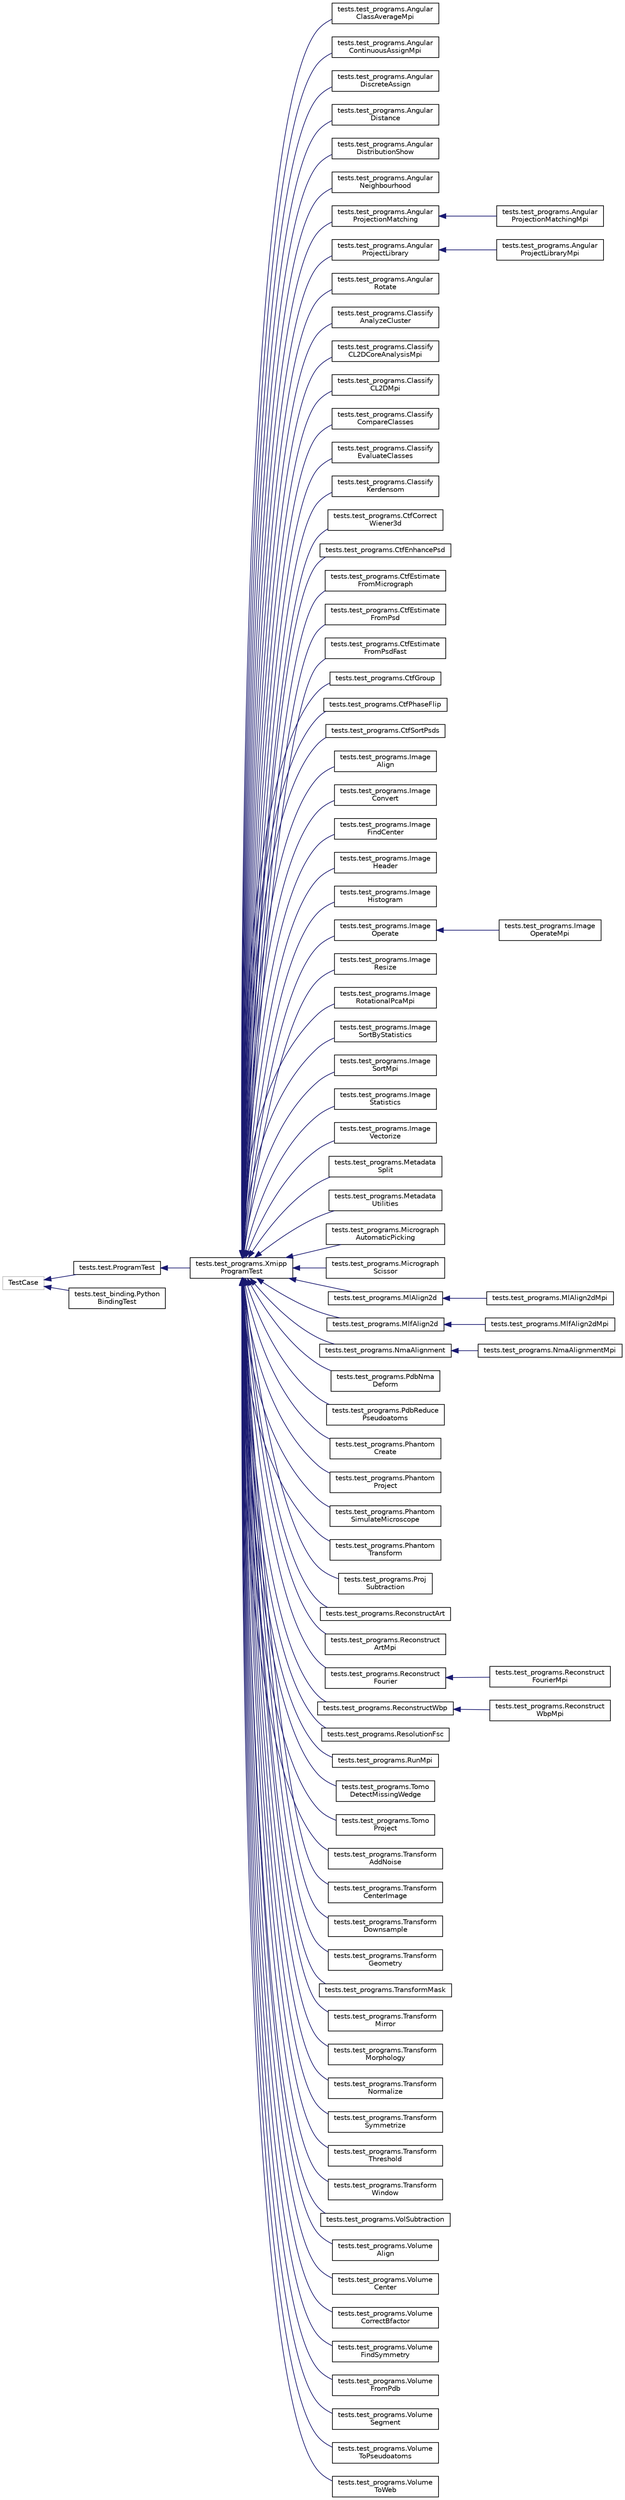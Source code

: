 digraph "Graphical Class Hierarchy"
{
  edge [fontname="Helvetica",fontsize="10",labelfontname="Helvetica",labelfontsize="10"];
  node [fontname="Helvetica",fontsize="10",shape=record];
  rankdir="LR";
  Node87 [label="TestCase",height=0.2,width=0.4,color="grey75", fillcolor="white", style="filled"];
  Node87 -> Node0 [dir="back",color="midnightblue",fontsize="10",style="solid",fontname="Helvetica"];
  Node0 [label="tests.test.ProgramTest",height=0.2,width=0.4,color="black", fillcolor="white", style="filled",URL="$classtests_1_1test_1_1ProgramTest.html"];
  Node0 -> Node1 [dir="back",color="midnightblue",fontsize="10",style="solid",fontname="Helvetica"];
  Node1 [label="tests.test_programs.Xmipp\lProgramTest",height=0.2,width=0.4,color="black", fillcolor="white", style="filled",URL="$classtests_1_1test__programs_1_1XmippProgramTest.html"];
  Node1 -> Node2 [dir="back",color="midnightblue",fontsize="10",style="solid",fontname="Helvetica"];
  Node2 [label="tests.test_programs.Angular\lClassAverageMpi",height=0.2,width=0.4,color="black", fillcolor="white", style="filled",URL="$classtests_1_1test__programs_1_1AngularClassAverageMpi.html"];
  Node1 -> Node3 [dir="back",color="midnightblue",fontsize="10",style="solid",fontname="Helvetica"];
  Node3 [label="tests.test_programs.Angular\lContinuousAssignMpi",height=0.2,width=0.4,color="black", fillcolor="white", style="filled",URL="$classtests_1_1test__programs_1_1AngularContinuousAssignMpi.html"];
  Node1 -> Node4 [dir="back",color="midnightblue",fontsize="10",style="solid",fontname="Helvetica"];
  Node4 [label="tests.test_programs.Angular\lDiscreteAssign",height=0.2,width=0.4,color="black", fillcolor="white", style="filled",URL="$classtests_1_1test__programs_1_1AngularDiscreteAssign.html"];
  Node1 -> Node5 [dir="back",color="midnightblue",fontsize="10",style="solid",fontname="Helvetica"];
  Node5 [label="tests.test_programs.Angular\lDistance",height=0.2,width=0.4,color="black", fillcolor="white", style="filled",URL="$classtests_1_1test__programs_1_1AngularDistance.html"];
  Node1 -> Node6 [dir="back",color="midnightblue",fontsize="10",style="solid",fontname="Helvetica"];
  Node6 [label="tests.test_programs.Angular\lDistributionShow",height=0.2,width=0.4,color="black", fillcolor="white", style="filled",URL="$classtests_1_1test__programs_1_1AngularDistributionShow.html"];
  Node1 -> Node7 [dir="back",color="midnightblue",fontsize="10",style="solid",fontname="Helvetica"];
  Node7 [label="tests.test_programs.Angular\lNeighbourhood",height=0.2,width=0.4,color="black", fillcolor="white", style="filled",URL="$classtests_1_1test__programs_1_1AngularNeighbourhood.html"];
  Node1 -> Node8 [dir="back",color="midnightblue",fontsize="10",style="solid",fontname="Helvetica"];
  Node8 [label="tests.test_programs.Angular\lProjectionMatching",height=0.2,width=0.4,color="black", fillcolor="white", style="filled",URL="$classtests_1_1test__programs_1_1AngularProjectionMatching.html"];
  Node8 -> Node9 [dir="back",color="midnightblue",fontsize="10",style="solid",fontname="Helvetica"];
  Node9 [label="tests.test_programs.Angular\lProjectionMatchingMpi",height=0.2,width=0.4,color="black", fillcolor="white", style="filled",URL="$classtests_1_1test__programs_1_1AngularProjectionMatchingMpi.html"];
  Node1 -> Node10 [dir="back",color="midnightblue",fontsize="10",style="solid",fontname="Helvetica"];
  Node10 [label="tests.test_programs.Angular\lProjectLibrary",height=0.2,width=0.4,color="black", fillcolor="white", style="filled",URL="$classtests_1_1test__programs_1_1AngularProjectLibrary.html"];
  Node10 -> Node11 [dir="back",color="midnightblue",fontsize="10",style="solid",fontname="Helvetica"];
  Node11 [label="tests.test_programs.Angular\lProjectLibraryMpi",height=0.2,width=0.4,color="black", fillcolor="white", style="filled",URL="$classtests_1_1test__programs_1_1AngularProjectLibraryMpi.html"];
  Node1 -> Node12 [dir="back",color="midnightblue",fontsize="10",style="solid",fontname="Helvetica"];
  Node12 [label="tests.test_programs.Angular\lRotate",height=0.2,width=0.4,color="black", fillcolor="white", style="filled",URL="$classtests_1_1test__programs_1_1AngularRotate.html"];
  Node1 -> Node13 [dir="back",color="midnightblue",fontsize="10",style="solid",fontname="Helvetica"];
  Node13 [label="tests.test_programs.Classify\lAnalyzeCluster",height=0.2,width=0.4,color="black", fillcolor="white", style="filled",URL="$classtests_1_1test__programs_1_1ClassifyAnalyzeCluster.html"];
  Node1 -> Node14 [dir="back",color="midnightblue",fontsize="10",style="solid",fontname="Helvetica"];
  Node14 [label="tests.test_programs.Classify\lCL2DCoreAnalysisMpi",height=0.2,width=0.4,color="black", fillcolor="white", style="filled",URL="$classtests_1_1test__programs_1_1ClassifyCL2DCoreAnalysisMpi.html"];
  Node1 -> Node15 [dir="back",color="midnightblue",fontsize="10",style="solid",fontname="Helvetica"];
  Node15 [label="tests.test_programs.Classify\lCL2DMpi",height=0.2,width=0.4,color="black", fillcolor="white", style="filled",URL="$classtests_1_1test__programs_1_1ClassifyCL2DMpi.html"];
  Node1 -> Node16 [dir="back",color="midnightblue",fontsize="10",style="solid",fontname="Helvetica"];
  Node16 [label="tests.test_programs.Classify\lCompareClasses",height=0.2,width=0.4,color="black", fillcolor="white", style="filled",URL="$classtests_1_1test__programs_1_1ClassifyCompareClasses.html"];
  Node1 -> Node17 [dir="back",color="midnightblue",fontsize="10",style="solid",fontname="Helvetica"];
  Node17 [label="tests.test_programs.Classify\lEvaluateClasses",height=0.2,width=0.4,color="black", fillcolor="white", style="filled",URL="$classtests_1_1test__programs_1_1ClassifyEvaluateClasses.html"];
  Node1 -> Node18 [dir="back",color="midnightblue",fontsize="10",style="solid",fontname="Helvetica"];
  Node18 [label="tests.test_programs.Classify\lKerdensom",height=0.2,width=0.4,color="black", fillcolor="white", style="filled",URL="$classtests_1_1test__programs_1_1ClassifyKerdensom.html"];
  Node1 -> Node19 [dir="back",color="midnightblue",fontsize="10",style="solid",fontname="Helvetica"];
  Node19 [label="tests.test_programs.CtfCorrect\lWiener3d",height=0.2,width=0.4,color="black", fillcolor="white", style="filled",URL="$classtests_1_1test__programs_1_1CtfCorrectWiener3d.html"];
  Node1 -> Node20 [dir="back",color="midnightblue",fontsize="10",style="solid",fontname="Helvetica"];
  Node20 [label="tests.test_programs.CtfEnhancePsd",height=0.2,width=0.4,color="black", fillcolor="white", style="filled",URL="$classtests_1_1test__programs_1_1CtfEnhancePsd.html"];
  Node1 -> Node21 [dir="back",color="midnightblue",fontsize="10",style="solid",fontname="Helvetica"];
  Node21 [label="tests.test_programs.CtfEstimate\lFromMicrograph",height=0.2,width=0.4,color="black", fillcolor="white", style="filled",URL="$classtests_1_1test__programs_1_1CtfEstimateFromMicrograph.html"];
  Node1 -> Node22 [dir="back",color="midnightblue",fontsize="10",style="solid",fontname="Helvetica"];
  Node22 [label="tests.test_programs.CtfEstimate\lFromPsd",height=0.2,width=0.4,color="black", fillcolor="white", style="filled",URL="$classtests_1_1test__programs_1_1CtfEstimateFromPsd.html"];
  Node1 -> Node23 [dir="back",color="midnightblue",fontsize="10",style="solid",fontname="Helvetica"];
  Node23 [label="tests.test_programs.CtfEstimate\lFromPsdFast",height=0.2,width=0.4,color="black", fillcolor="white", style="filled",URL="$classtests_1_1test__programs_1_1CtfEstimateFromPsdFast.html"];
  Node1 -> Node24 [dir="back",color="midnightblue",fontsize="10",style="solid",fontname="Helvetica"];
  Node24 [label="tests.test_programs.CtfGroup",height=0.2,width=0.4,color="black", fillcolor="white", style="filled",URL="$classtests_1_1test__programs_1_1CtfGroup.html"];
  Node1 -> Node25 [dir="back",color="midnightblue",fontsize="10",style="solid",fontname="Helvetica"];
  Node25 [label="tests.test_programs.CtfPhaseFlip",height=0.2,width=0.4,color="black", fillcolor="white", style="filled",URL="$classtests_1_1test__programs_1_1CtfPhaseFlip.html"];
  Node1 -> Node26 [dir="back",color="midnightblue",fontsize="10",style="solid",fontname="Helvetica"];
  Node26 [label="tests.test_programs.CtfSortPsds",height=0.2,width=0.4,color="black", fillcolor="white", style="filled",URL="$classtests_1_1test__programs_1_1CtfSortPsds.html"];
  Node1 -> Node27 [dir="back",color="midnightblue",fontsize="10",style="solid",fontname="Helvetica"];
  Node27 [label="tests.test_programs.Image\lAlign",height=0.2,width=0.4,color="black", fillcolor="white", style="filled",URL="$classtests_1_1test__programs_1_1ImageAlign.html"];
  Node1 -> Node28 [dir="back",color="midnightblue",fontsize="10",style="solid",fontname="Helvetica"];
  Node28 [label="tests.test_programs.Image\lConvert",height=0.2,width=0.4,color="black", fillcolor="white", style="filled",URL="$classtests_1_1test__programs_1_1ImageConvert.html"];
  Node1 -> Node29 [dir="back",color="midnightblue",fontsize="10",style="solid",fontname="Helvetica"];
  Node29 [label="tests.test_programs.Image\lFindCenter",height=0.2,width=0.4,color="black", fillcolor="white", style="filled",URL="$classtests_1_1test__programs_1_1ImageFindCenter.html"];
  Node1 -> Node30 [dir="back",color="midnightblue",fontsize="10",style="solid",fontname="Helvetica"];
  Node30 [label="tests.test_programs.Image\lHeader",height=0.2,width=0.4,color="black", fillcolor="white", style="filled",URL="$classtests_1_1test__programs_1_1ImageHeader.html"];
  Node1 -> Node31 [dir="back",color="midnightblue",fontsize="10",style="solid",fontname="Helvetica"];
  Node31 [label="tests.test_programs.Image\lHistogram",height=0.2,width=0.4,color="black", fillcolor="white", style="filled",URL="$classtests_1_1test__programs_1_1ImageHistogram.html"];
  Node1 -> Node32 [dir="back",color="midnightblue",fontsize="10",style="solid",fontname="Helvetica"];
  Node32 [label="tests.test_programs.Image\lOperate",height=0.2,width=0.4,color="black", fillcolor="white", style="filled",URL="$classtests_1_1test__programs_1_1ImageOperate.html"];
  Node32 -> Node33 [dir="back",color="midnightblue",fontsize="10",style="solid",fontname="Helvetica"];
  Node33 [label="tests.test_programs.Image\lOperateMpi",height=0.2,width=0.4,color="black", fillcolor="white", style="filled",URL="$classtests_1_1test__programs_1_1ImageOperateMpi.html"];
  Node1 -> Node34 [dir="back",color="midnightblue",fontsize="10",style="solid",fontname="Helvetica"];
  Node34 [label="tests.test_programs.Image\lResize",height=0.2,width=0.4,color="black", fillcolor="white", style="filled",URL="$classtests_1_1test__programs_1_1ImageResize.html"];
  Node1 -> Node35 [dir="back",color="midnightblue",fontsize="10",style="solid",fontname="Helvetica"];
  Node35 [label="tests.test_programs.Image\lRotationalPcaMpi",height=0.2,width=0.4,color="black", fillcolor="white", style="filled",URL="$classtests_1_1test__programs_1_1ImageRotationalPcaMpi.html"];
  Node1 -> Node36 [dir="back",color="midnightblue",fontsize="10",style="solid",fontname="Helvetica"];
  Node36 [label="tests.test_programs.Image\lSortByStatistics",height=0.2,width=0.4,color="black", fillcolor="white", style="filled",URL="$classtests_1_1test__programs_1_1ImageSortByStatistics.html"];
  Node1 -> Node37 [dir="back",color="midnightblue",fontsize="10",style="solid",fontname="Helvetica"];
  Node37 [label="tests.test_programs.Image\lSortMpi",height=0.2,width=0.4,color="black", fillcolor="white", style="filled",URL="$classtests_1_1test__programs_1_1ImageSortMpi.html"];
  Node1 -> Node38 [dir="back",color="midnightblue",fontsize="10",style="solid",fontname="Helvetica"];
  Node38 [label="tests.test_programs.Image\lStatistics",height=0.2,width=0.4,color="black", fillcolor="white", style="filled",URL="$classtests_1_1test__programs_1_1ImageStatistics.html"];
  Node1 -> Node39 [dir="back",color="midnightblue",fontsize="10",style="solid",fontname="Helvetica"];
  Node39 [label="tests.test_programs.Image\lVectorize",height=0.2,width=0.4,color="black", fillcolor="white", style="filled",URL="$classtests_1_1test__programs_1_1ImageVectorize.html"];
  Node1 -> Node40 [dir="back",color="midnightblue",fontsize="10",style="solid",fontname="Helvetica"];
  Node40 [label="tests.test_programs.Metadata\lSplit",height=0.2,width=0.4,color="black", fillcolor="white", style="filled",URL="$classtests_1_1test__programs_1_1MetadataSplit.html"];
  Node1 -> Node41 [dir="back",color="midnightblue",fontsize="10",style="solid",fontname="Helvetica"];
  Node41 [label="tests.test_programs.Metadata\lUtilities",height=0.2,width=0.4,color="black", fillcolor="white", style="filled",URL="$classtests_1_1test__programs_1_1MetadataUtilities.html"];
  Node1 -> Node42 [dir="back",color="midnightblue",fontsize="10",style="solid",fontname="Helvetica"];
  Node42 [label="tests.test_programs.Micrograph\lAutomaticPicking",height=0.2,width=0.4,color="black", fillcolor="white", style="filled",URL="$classtests_1_1test__programs_1_1MicrographAutomaticPicking.html"];
  Node1 -> Node43 [dir="back",color="midnightblue",fontsize="10",style="solid",fontname="Helvetica"];
  Node43 [label="tests.test_programs.Micrograph\lScissor",height=0.2,width=0.4,color="black", fillcolor="white", style="filled",URL="$classtests_1_1test__programs_1_1MicrographScissor.html"];
  Node1 -> Node44 [dir="back",color="midnightblue",fontsize="10",style="solid",fontname="Helvetica"];
  Node44 [label="tests.test_programs.MlAlign2d",height=0.2,width=0.4,color="black", fillcolor="white", style="filled",URL="$classtests_1_1test__programs_1_1MlAlign2d.html"];
  Node44 -> Node45 [dir="back",color="midnightblue",fontsize="10",style="solid",fontname="Helvetica"];
  Node45 [label="tests.test_programs.MlAlign2dMpi",height=0.2,width=0.4,color="black", fillcolor="white", style="filled",URL="$classtests_1_1test__programs_1_1MlAlign2dMpi.html"];
  Node1 -> Node46 [dir="back",color="midnightblue",fontsize="10",style="solid",fontname="Helvetica"];
  Node46 [label="tests.test_programs.MlfAlign2d",height=0.2,width=0.4,color="black", fillcolor="white", style="filled",URL="$classtests_1_1test__programs_1_1MlfAlign2d.html"];
  Node46 -> Node47 [dir="back",color="midnightblue",fontsize="10",style="solid",fontname="Helvetica"];
  Node47 [label="tests.test_programs.MlfAlign2dMpi",height=0.2,width=0.4,color="black", fillcolor="white", style="filled",URL="$classtests_1_1test__programs_1_1MlfAlign2dMpi.html"];
  Node1 -> Node48 [dir="back",color="midnightblue",fontsize="10",style="solid",fontname="Helvetica"];
  Node48 [label="tests.test_programs.NmaAlignment",height=0.2,width=0.4,color="black", fillcolor="white", style="filled",URL="$classtests_1_1test__programs_1_1NmaAlignment.html"];
  Node48 -> Node49 [dir="back",color="midnightblue",fontsize="10",style="solid",fontname="Helvetica"];
  Node49 [label="tests.test_programs.NmaAlignmentMpi",height=0.2,width=0.4,color="black", fillcolor="white", style="filled",URL="$classtests_1_1test__programs_1_1NmaAlignmentMpi.html"];
  Node1 -> Node50 [dir="back",color="midnightblue",fontsize="10",style="solid",fontname="Helvetica"];
  Node50 [label="tests.test_programs.PdbNma\lDeform",height=0.2,width=0.4,color="black", fillcolor="white", style="filled",URL="$classtests_1_1test__programs_1_1PdbNmaDeform.html"];
  Node1 -> Node51 [dir="back",color="midnightblue",fontsize="10",style="solid",fontname="Helvetica"];
  Node51 [label="tests.test_programs.PdbReduce\lPseudoatoms",height=0.2,width=0.4,color="black", fillcolor="white", style="filled",URL="$classtests_1_1test__programs_1_1PdbReducePseudoatoms.html"];
  Node1 -> Node52 [dir="back",color="midnightblue",fontsize="10",style="solid",fontname="Helvetica"];
  Node52 [label="tests.test_programs.Phantom\lCreate",height=0.2,width=0.4,color="black", fillcolor="white", style="filled",URL="$classtests_1_1test__programs_1_1PhantomCreate.html"];
  Node1 -> Node53 [dir="back",color="midnightblue",fontsize="10",style="solid",fontname="Helvetica"];
  Node53 [label="tests.test_programs.Phantom\lProject",height=0.2,width=0.4,color="black", fillcolor="white", style="filled",URL="$classtests_1_1test__programs_1_1PhantomProject.html"];
  Node1 -> Node54 [dir="back",color="midnightblue",fontsize="10",style="solid",fontname="Helvetica"];
  Node54 [label="tests.test_programs.Phantom\lSimulateMicroscope",height=0.2,width=0.4,color="black", fillcolor="white", style="filled",URL="$classtests_1_1test__programs_1_1PhantomSimulateMicroscope.html"];
  Node1 -> Node55 [dir="back",color="midnightblue",fontsize="10",style="solid",fontname="Helvetica"];
  Node55 [label="tests.test_programs.Phantom\lTransform",height=0.2,width=0.4,color="black", fillcolor="white", style="filled",URL="$classtests_1_1test__programs_1_1PhantomTransform.html"];
  Node1 -> Node56 [dir="back",color="midnightblue",fontsize="10",style="solid",fontname="Helvetica"];
  Node56 [label="tests.test_programs.Proj\lSubtraction",height=0.2,width=0.4,color="black", fillcolor="white", style="filled",URL="$classtests_1_1test__programs_1_1ProjSubtraction.html"];
  Node1 -> Node57 [dir="back",color="midnightblue",fontsize="10",style="solid",fontname="Helvetica"];
  Node57 [label="tests.test_programs.ReconstructArt",height=0.2,width=0.4,color="black", fillcolor="white", style="filled",URL="$classtests_1_1test__programs_1_1ReconstructArt.html"];
  Node1 -> Node58 [dir="back",color="midnightblue",fontsize="10",style="solid",fontname="Helvetica"];
  Node58 [label="tests.test_programs.Reconstruct\lArtMpi",height=0.2,width=0.4,color="black", fillcolor="white", style="filled",URL="$classtests_1_1test__programs_1_1ReconstructArtMpi.html"];
  Node1 -> Node59 [dir="back",color="midnightblue",fontsize="10",style="solid",fontname="Helvetica"];
  Node59 [label="tests.test_programs.Reconstruct\lFourier",height=0.2,width=0.4,color="black", fillcolor="white", style="filled",URL="$classtests_1_1test__programs_1_1ReconstructFourier.html"];
  Node59 -> Node60 [dir="back",color="midnightblue",fontsize="10",style="solid",fontname="Helvetica"];
  Node60 [label="tests.test_programs.Reconstruct\lFourierMpi",height=0.2,width=0.4,color="black", fillcolor="white", style="filled",URL="$classtests_1_1test__programs_1_1ReconstructFourierMpi.html"];
  Node1 -> Node61 [dir="back",color="midnightblue",fontsize="10",style="solid",fontname="Helvetica"];
  Node61 [label="tests.test_programs.ReconstructWbp",height=0.2,width=0.4,color="black", fillcolor="white", style="filled",URL="$classtests_1_1test__programs_1_1ReconstructWbp.html"];
  Node61 -> Node62 [dir="back",color="midnightblue",fontsize="10",style="solid",fontname="Helvetica"];
  Node62 [label="tests.test_programs.Reconstruct\lWbpMpi",height=0.2,width=0.4,color="black", fillcolor="white", style="filled",URL="$classtests_1_1test__programs_1_1ReconstructWbpMpi.html"];
  Node1 -> Node63 [dir="back",color="midnightblue",fontsize="10",style="solid",fontname="Helvetica"];
  Node63 [label="tests.test_programs.ResolutionFsc",height=0.2,width=0.4,color="black", fillcolor="white", style="filled",URL="$classtests_1_1test__programs_1_1ResolutionFsc.html"];
  Node1 -> Node64 [dir="back",color="midnightblue",fontsize="10",style="solid",fontname="Helvetica"];
  Node64 [label="tests.test_programs.RunMpi",height=0.2,width=0.4,color="black", fillcolor="white", style="filled",URL="$classtests_1_1test__programs_1_1RunMpi.html"];
  Node1 -> Node65 [dir="back",color="midnightblue",fontsize="10",style="solid",fontname="Helvetica"];
  Node65 [label="tests.test_programs.Tomo\lDetectMissingWedge",height=0.2,width=0.4,color="black", fillcolor="white", style="filled",URL="$classtests_1_1test__programs_1_1TomoDetectMissingWedge.html"];
  Node1 -> Node66 [dir="back",color="midnightblue",fontsize="10",style="solid",fontname="Helvetica"];
  Node66 [label="tests.test_programs.Tomo\lProject",height=0.2,width=0.4,color="black", fillcolor="white", style="filled",URL="$classtests_1_1test__programs_1_1TomoProject.html"];
  Node1 -> Node67 [dir="back",color="midnightblue",fontsize="10",style="solid",fontname="Helvetica"];
  Node67 [label="tests.test_programs.Transform\lAddNoise",height=0.2,width=0.4,color="black", fillcolor="white", style="filled",URL="$classtests_1_1test__programs_1_1TransformAddNoise.html"];
  Node1 -> Node68 [dir="back",color="midnightblue",fontsize="10",style="solid",fontname="Helvetica"];
  Node68 [label="tests.test_programs.Transform\lCenterImage",height=0.2,width=0.4,color="black", fillcolor="white", style="filled",URL="$classtests_1_1test__programs_1_1TransformCenterImage.html"];
  Node1 -> Node69 [dir="back",color="midnightblue",fontsize="10",style="solid",fontname="Helvetica"];
  Node69 [label="tests.test_programs.Transform\lDownsample",height=0.2,width=0.4,color="black", fillcolor="white", style="filled",URL="$classtests_1_1test__programs_1_1TransformDownsample.html"];
  Node1 -> Node70 [dir="back",color="midnightblue",fontsize="10",style="solid",fontname="Helvetica"];
  Node70 [label="tests.test_programs.Transform\lGeometry",height=0.2,width=0.4,color="black", fillcolor="white", style="filled",URL="$classtests_1_1test__programs_1_1TransformGeometry.html"];
  Node1 -> Node71 [dir="back",color="midnightblue",fontsize="10",style="solid",fontname="Helvetica"];
  Node71 [label="tests.test_programs.TransformMask",height=0.2,width=0.4,color="black", fillcolor="white", style="filled",URL="$classtests_1_1test__programs_1_1TransformMask.html"];
  Node1 -> Node72 [dir="back",color="midnightblue",fontsize="10",style="solid",fontname="Helvetica"];
  Node72 [label="tests.test_programs.Transform\lMirror",height=0.2,width=0.4,color="black", fillcolor="white", style="filled",URL="$classtests_1_1test__programs_1_1TransformMirror.html"];
  Node1 -> Node73 [dir="back",color="midnightblue",fontsize="10",style="solid",fontname="Helvetica"];
  Node73 [label="tests.test_programs.Transform\lMorphology",height=0.2,width=0.4,color="black", fillcolor="white", style="filled",URL="$classtests_1_1test__programs_1_1TransformMorphology.html"];
  Node1 -> Node74 [dir="back",color="midnightblue",fontsize="10",style="solid",fontname="Helvetica"];
  Node74 [label="tests.test_programs.Transform\lNormalize",height=0.2,width=0.4,color="black", fillcolor="white", style="filled",URL="$classtests_1_1test__programs_1_1TransformNormalize.html"];
  Node1 -> Node75 [dir="back",color="midnightblue",fontsize="10",style="solid",fontname="Helvetica"];
  Node75 [label="tests.test_programs.Transform\lSymmetrize",height=0.2,width=0.4,color="black", fillcolor="white", style="filled",URL="$classtests_1_1test__programs_1_1TransformSymmetrize.html"];
  Node1 -> Node76 [dir="back",color="midnightblue",fontsize="10",style="solid",fontname="Helvetica"];
  Node76 [label="tests.test_programs.Transform\lThreshold",height=0.2,width=0.4,color="black", fillcolor="white", style="filled",URL="$classtests_1_1test__programs_1_1TransformThreshold.html"];
  Node1 -> Node77 [dir="back",color="midnightblue",fontsize="10",style="solid",fontname="Helvetica"];
  Node77 [label="tests.test_programs.Transform\lWindow",height=0.2,width=0.4,color="black", fillcolor="white", style="filled",URL="$classtests_1_1test__programs_1_1TransformWindow.html"];
  Node1 -> Node78 [dir="back",color="midnightblue",fontsize="10",style="solid",fontname="Helvetica"];
  Node78 [label="tests.test_programs.VolSubtraction",height=0.2,width=0.4,color="black", fillcolor="white", style="filled",URL="$classtests_1_1test__programs_1_1VolSubtraction.html"];
  Node1 -> Node79 [dir="back",color="midnightblue",fontsize="10",style="solid",fontname="Helvetica"];
  Node79 [label="tests.test_programs.Volume\lAlign",height=0.2,width=0.4,color="black", fillcolor="white", style="filled",URL="$classtests_1_1test__programs_1_1VolumeAlign.html"];
  Node1 -> Node80 [dir="back",color="midnightblue",fontsize="10",style="solid",fontname="Helvetica"];
  Node80 [label="tests.test_programs.Volume\lCenter",height=0.2,width=0.4,color="black", fillcolor="white", style="filled",URL="$classtests_1_1test__programs_1_1VolumeCenter.html"];
  Node1 -> Node81 [dir="back",color="midnightblue",fontsize="10",style="solid",fontname="Helvetica"];
  Node81 [label="tests.test_programs.Volume\lCorrectBfactor",height=0.2,width=0.4,color="black", fillcolor="white", style="filled",URL="$classtests_1_1test__programs_1_1VolumeCorrectBfactor.html"];
  Node1 -> Node82 [dir="back",color="midnightblue",fontsize="10",style="solid",fontname="Helvetica"];
  Node82 [label="tests.test_programs.Volume\lFindSymmetry",height=0.2,width=0.4,color="black", fillcolor="white", style="filled",URL="$classtests_1_1test__programs_1_1VolumeFindSymmetry.html"];
  Node1 -> Node83 [dir="back",color="midnightblue",fontsize="10",style="solid",fontname="Helvetica"];
  Node83 [label="tests.test_programs.Volume\lFromPdb",height=0.2,width=0.4,color="black", fillcolor="white", style="filled",URL="$classtests_1_1test__programs_1_1VolumeFromPdb.html"];
  Node1 -> Node84 [dir="back",color="midnightblue",fontsize="10",style="solid",fontname="Helvetica"];
  Node84 [label="tests.test_programs.Volume\lSegment",height=0.2,width=0.4,color="black", fillcolor="white", style="filled",URL="$classtests_1_1test__programs_1_1VolumeSegment.html"];
  Node1 -> Node85 [dir="back",color="midnightblue",fontsize="10",style="solid",fontname="Helvetica"];
  Node85 [label="tests.test_programs.Volume\lToPseudoatoms",height=0.2,width=0.4,color="black", fillcolor="white", style="filled",URL="$classtests_1_1test__programs_1_1VolumeToPseudoatoms.html"];
  Node1 -> Node86 [dir="back",color="midnightblue",fontsize="10",style="solid",fontname="Helvetica"];
  Node86 [label="tests.test_programs.Volume\lToWeb",height=0.2,width=0.4,color="black", fillcolor="white", style="filled",URL="$classtests_1_1test__programs_1_1VolumeToWeb.html"];
  Node87 -> Node175 [dir="back",color="midnightblue",fontsize="10",style="solid",fontname="Helvetica"];
  Node175 [label="tests.test_binding.Python\lBindingTest",height=0.2,width=0.4,color="black", fillcolor="white", style="filled",URL="$classtests_1_1test__binding_1_1PythonBindingTest.html"];
}
